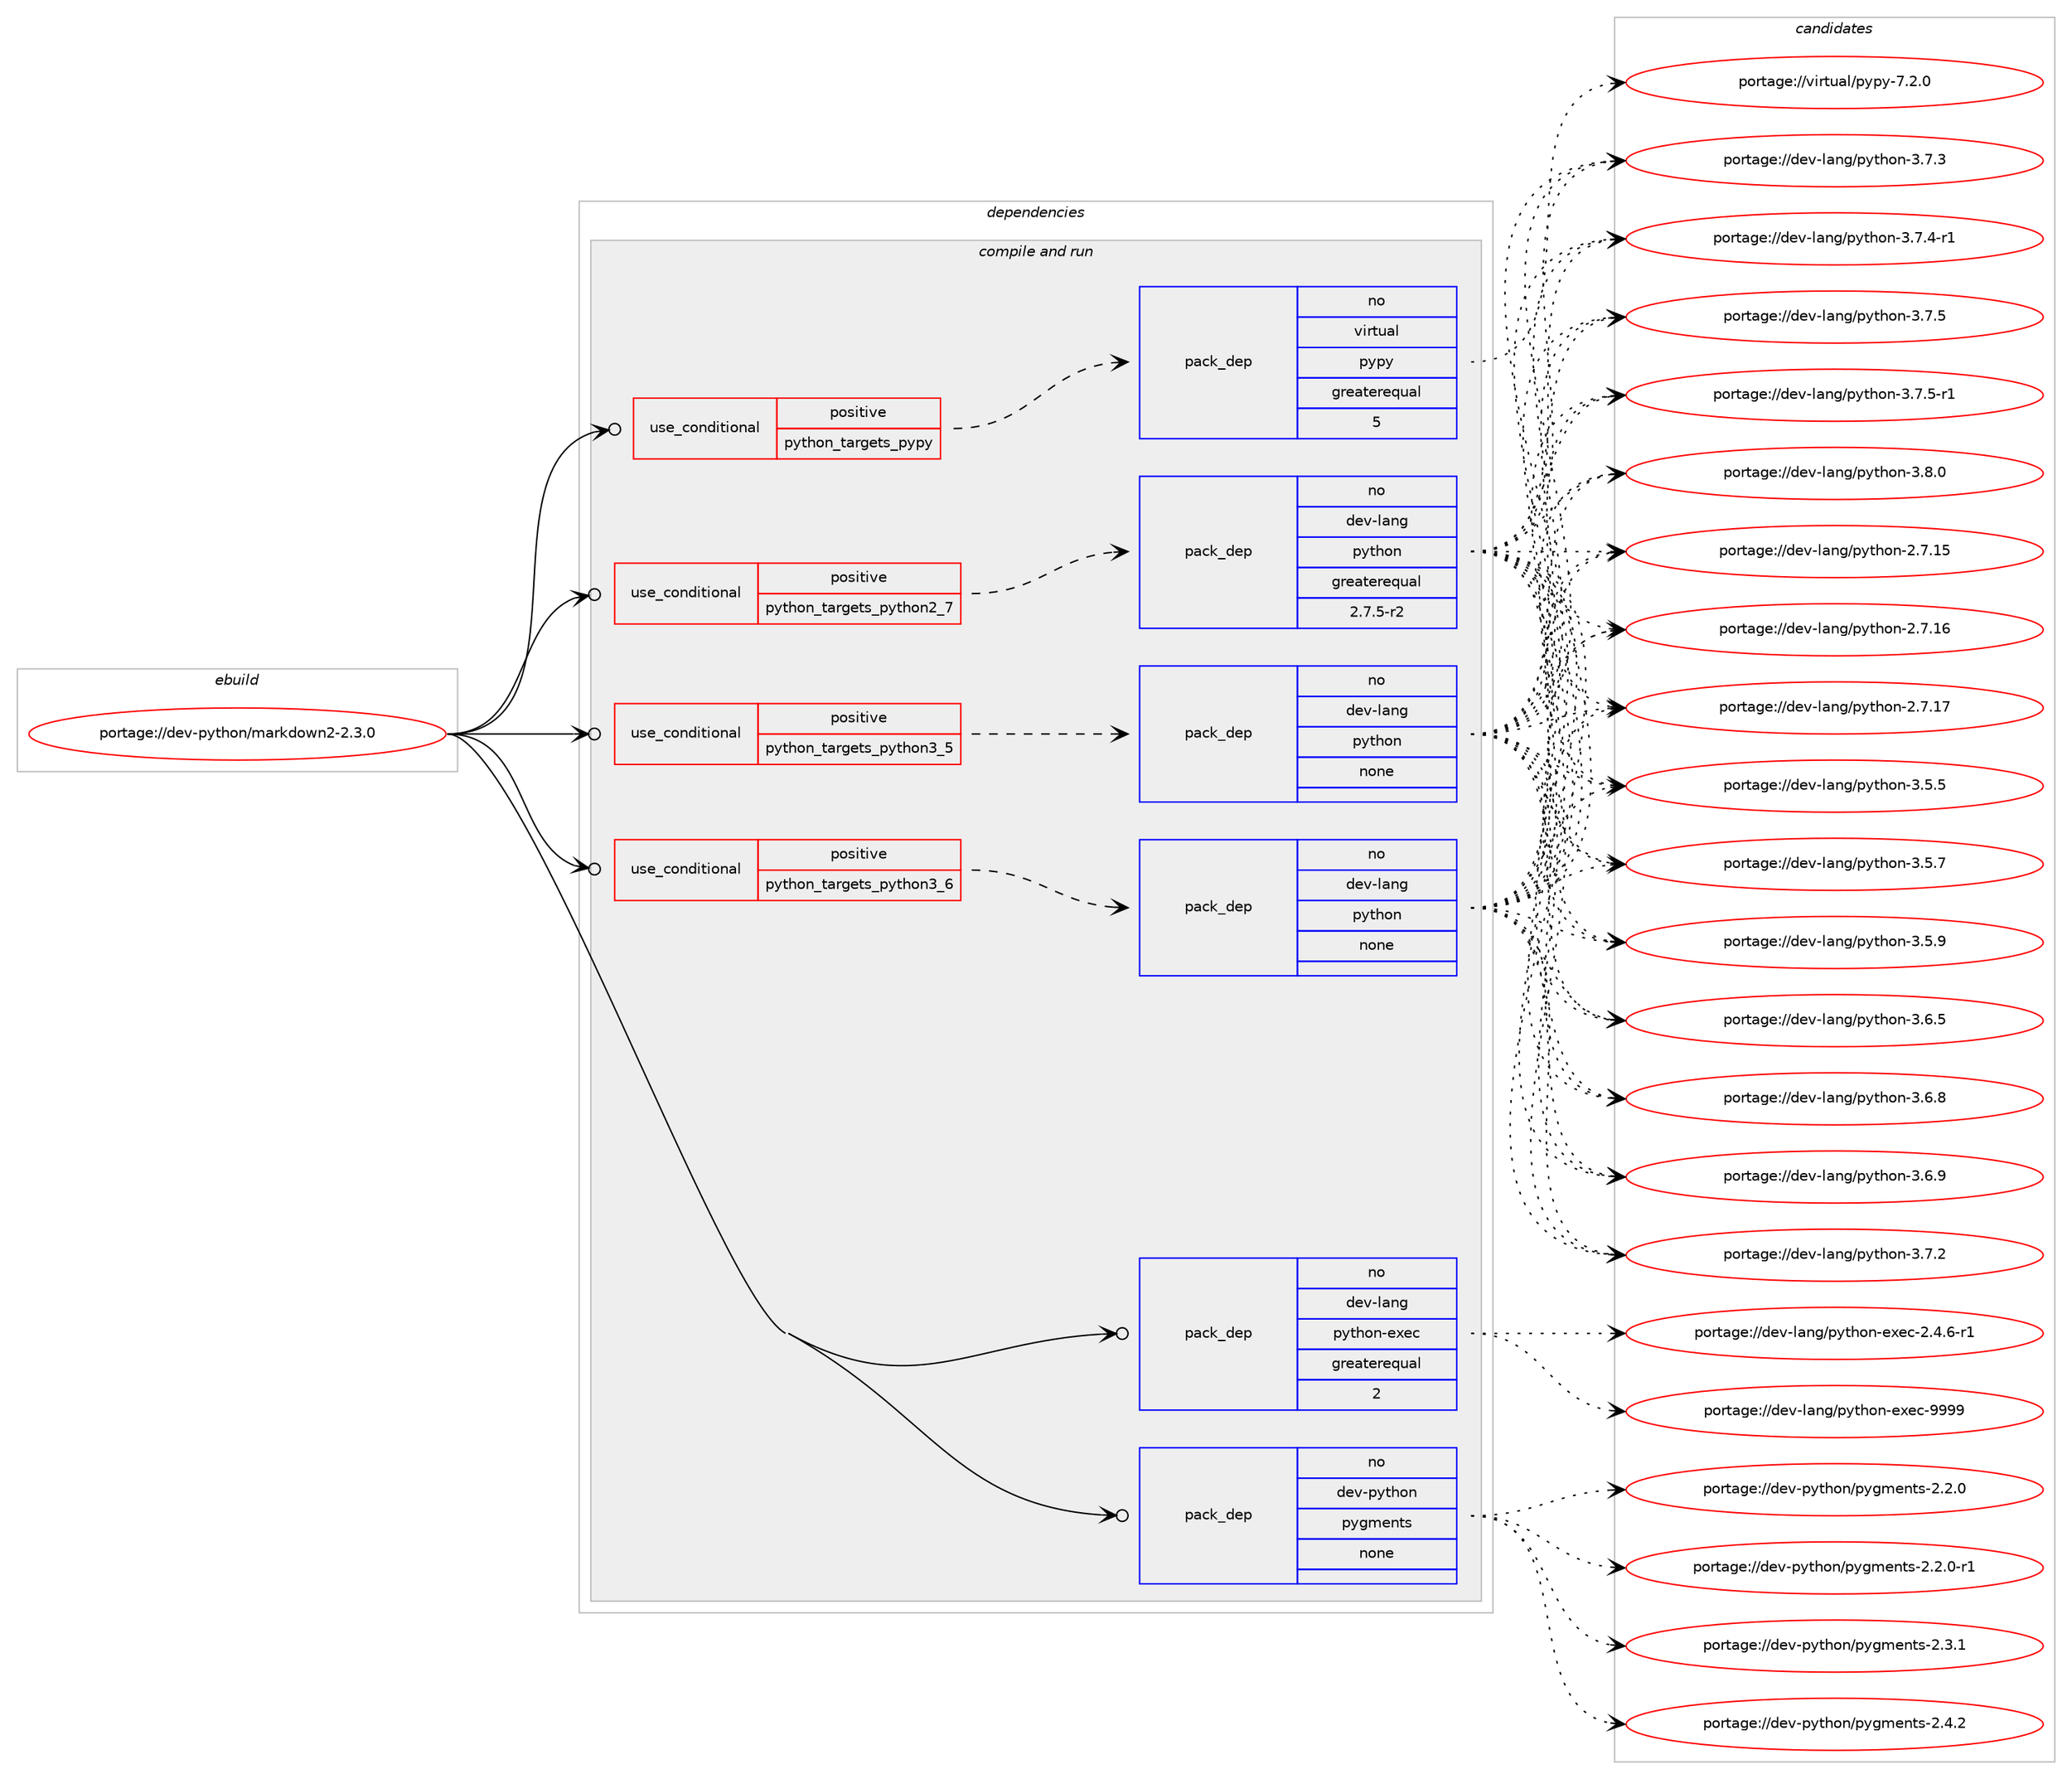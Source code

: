 digraph prolog {

# *************
# Graph options
# *************

newrank=true;
concentrate=true;
compound=true;
graph [rankdir=LR,fontname=Helvetica,fontsize=10,ranksep=1.5];#, ranksep=2.5, nodesep=0.2];
edge  [arrowhead=vee];
node  [fontname=Helvetica,fontsize=10];

# **********
# The ebuild
# **********

subgraph cluster_leftcol {
color=gray;
rank=same;
label=<<i>ebuild</i>>;
id [label="portage://dev-python/markdown2-2.3.0", color=red, width=4, href="../dev-python/markdown2-2.3.0.svg"];
}

# ****************
# The dependencies
# ****************

subgraph cluster_midcol {
color=gray;
label=<<i>dependencies</i>>;
subgraph cluster_compile {
fillcolor="#eeeeee";
style=filled;
label=<<i>compile</i>>;
}
subgraph cluster_compileandrun {
fillcolor="#eeeeee";
style=filled;
label=<<i>compile and run</i>>;
subgraph cond31584 {
dependency148850 [label=<<TABLE BORDER="0" CELLBORDER="1" CELLSPACING="0" CELLPADDING="4"><TR><TD ROWSPAN="3" CELLPADDING="10">use_conditional</TD></TR><TR><TD>positive</TD></TR><TR><TD>python_targets_pypy</TD></TR></TABLE>>, shape=none, color=red];
subgraph pack113941 {
dependency148851 [label=<<TABLE BORDER="0" CELLBORDER="1" CELLSPACING="0" CELLPADDING="4" WIDTH="220"><TR><TD ROWSPAN="6" CELLPADDING="30">pack_dep</TD></TR><TR><TD WIDTH="110">no</TD></TR><TR><TD>virtual</TD></TR><TR><TD>pypy</TD></TR><TR><TD>greaterequal</TD></TR><TR><TD>5</TD></TR></TABLE>>, shape=none, color=blue];
}
dependency148850:e -> dependency148851:w [weight=20,style="dashed",arrowhead="vee"];
}
id:e -> dependency148850:w [weight=20,style="solid",arrowhead="odotvee"];
subgraph cond31585 {
dependency148852 [label=<<TABLE BORDER="0" CELLBORDER="1" CELLSPACING="0" CELLPADDING="4"><TR><TD ROWSPAN="3" CELLPADDING="10">use_conditional</TD></TR><TR><TD>positive</TD></TR><TR><TD>python_targets_python2_7</TD></TR></TABLE>>, shape=none, color=red];
subgraph pack113942 {
dependency148853 [label=<<TABLE BORDER="0" CELLBORDER="1" CELLSPACING="0" CELLPADDING="4" WIDTH="220"><TR><TD ROWSPAN="6" CELLPADDING="30">pack_dep</TD></TR><TR><TD WIDTH="110">no</TD></TR><TR><TD>dev-lang</TD></TR><TR><TD>python</TD></TR><TR><TD>greaterequal</TD></TR><TR><TD>2.7.5-r2</TD></TR></TABLE>>, shape=none, color=blue];
}
dependency148852:e -> dependency148853:w [weight=20,style="dashed",arrowhead="vee"];
}
id:e -> dependency148852:w [weight=20,style="solid",arrowhead="odotvee"];
subgraph cond31586 {
dependency148854 [label=<<TABLE BORDER="0" CELLBORDER="1" CELLSPACING="0" CELLPADDING="4"><TR><TD ROWSPAN="3" CELLPADDING="10">use_conditional</TD></TR><TR><TD>positive</TD></TR><TR><TD>python_targets_python3_5</TD></TR></TABLE>>, shape=none, color=red];
subgraph pack113943 {
dependency148855 [label=<<TABLE BORDER="0" CELLBORDER="1" CELLSPACING="0" CELLPADDING="4" WIDTH="220"><TR><TD ROWSPAN="6" CELLPADDING="30">pack_dep</TD></TR><TR><TD WIDTH="110">no</TD></TR><TR><TD>dev-lang</TD></TR><TR><TD>python</TD></TR><TR><TD>none</TD></TR><TR><TD></TD></TR></TABLE>>, shape=none, color=blue];
}
dependency148854:e -> dependency148855:w [weight=20,style="dashed",arrowhead="vee"];
}
id:e -> dependency148854:w [weight=20,style="solid",arrowhead="odotvee"];
subgraph cond31587 {
dependency148856 [label=<<TABLE BORDER="0" CELLBORDER="1" CELLSPACING="0" CELLPADDING="4"><TR><TD ROWSPAN="3" CELLPADDING="10">use_conditional</TD></TR><TR><TD>positive</TD></TR><TR><TD>python_targets_python3_6</TD></TR></TABLE>>, shape=none, color=red];
subgraph pack113944 {
dependency148857 [label=<<TABLE BORDER="0" CELLBORDER="1" CELLSPACING="0" CELLPADDING="4" WIDTH="220"><TR><TD ROWSPAN="6" CELLPADDING="30">pack_dep</TD></TR><TR><TD WIDTH="110">no</TD></TR><TR><TD>dev-lang</TD></TR><TR><TD>python</TD></TR><TR><TD>none</TD></TR><TR><TD></TD></TR></TABLE>>, shape=none, color=blue];
}
dependency148856:e -> dependency148857:w [weight=20,style="dashed",arrowhead="vee"];
}
id:e -> dependency148856:w [weight=20,style="solid",arrowhead="odotvee"];
subgraph pack113945 {
dependency148858 [label=<<TABLE BORDER="0" CELLBORDER="1" CELLSPACING="0" CELLPADDING="4" WIDTH="220"><TR><TD ROWSPAN="6" CELLPADDING="30">pack_dep</TD></TR><TR><TD WIDTH="110">no</TD></TR><TR><TD>dev-lang</TD></TR><TR><TD>python-exec</TD></TR><TR><TD>greaterequal</TD></TR><TR><TD>2</TD></TR></TABLE>>, shape=none, color=blue];
}
id:e -> dependency148858:w [weight=20,style="solid",arrowhead="odotvee"];
subgraph pack113946 {
dependency148859 [label=<<TABLE BORDER="0" CELLBORDER="1" CELLSPACING="0" CELLPADDING="4" WIDTH="220"><TR><TD ROWSPAN="6" CELLPADDING="30">pack_dep</TD></TR><TR><TD WIDTH="110">no</TD></TR><TR><TD>dev-python</TD></TR><TR><TD>pygments</TD></TR><TR><TD>none</TD></TR><TR><TD></TD></TR></TABLE>>, shape=none, color=blue];
}
id:e -> dependency148859:w [weight=20,style="solid",arrowhead="odotvee"];
}
subgraph cluster_run {
fillcolor="#eeeeee";
style=filled;
label=<<i>run</i>>;
}
}

# **************
# The candidates
# **************

subgraph cluster_choices {
rank=same;
color=gray;
label=<<i>candidates</i>>;

subgraph choice113941 {
color=black;
nodesep=1;
choiceportage1181051141161179710847112121112121455546504648 [label="portage://virtual/pypy-7.2.0", color=red, width=4,href="../virtual/pypy-7.2.0.svg"];
dependency148851:e -> choiceportage1181051141161179710847112121112121455546504648:w [style=dotted,weight="100"];
}
subgraph choice113942 {
color=black;
nodesep=1;
choiceportage10010111845108971101034711212111610411111045504655464953 [label="portage://dev-lang/python-2.7.15", color=red, width=4,href="../dev-lang/python-2.7.15.svg"];
choiceportage10010111845108971101034711212111610411111045504655464954 [label="portage://dev-lang/python-2.7.16", color=red, width=4,href="../dev-lang/python-2.7.16.svg"];
choiceportage10010111845108971101034711212111610411111045504655464955 [label="portage://dev-lang/python-2.7.17", color=red, width=4,href="../dev-lang/python-2.7.17.svg"];
choiceportage100101118451089711010347112121116104111110455146534653 [label="portage://dev-lang/python-3.5.5", color=red, width=4,href="../dev-lang/python-3.5.5.svg"];
choiceportage100101118451089711010347112121116104111110455146534655 [label="portage://dev-lang/python-3.5.7", color=red, width=4,href="../dev-lang/python-3.5.7.svg"];
choiceportage100101118451089711010347112121116104111110455146534657 [label="portage://dev-lang/python-3.5.9", color=red, width=4,href="../dev-lang/python-3.5.9.svg"];
choiceportage100101118451089711010347112121116104111110455146544653 [label="portage://dev-lang/python-3.6.5", color=red, width=4,href="../dev-lang/python-3.6.5.svg"];
choiceportage100101118451089711010347112121116104111110455146544656 [label="portage://dev-lang/python-3.6.8", color=red, width=4,href="../dev-lang/python-3.6.8.svg"];
choiceportage100101118451089711010347112121116104111110455146544657 [label="portage://dev-lang/python-3.6.9", color=red, width=4,href="../dev-lang/python-3.6.9.svg"];
choiceportage100101118451089711010347112121116104111110455146554650 [label="portage://dev-lang/python-3.7.2", color=red, width=4,href="../dev-lang/python-3.7.2.svg"];
choiceportage100101118451089711010347112121116104111110455146554651 [label="portage://dev-lang/python-3.7.3", color=red, width=4,href="../dev-lang/python-3.7.3.svg"];
choiceportage1001011184510897110103471121211161041111104551465546524511449 [label="portage://dev-lang/python-3.7.4-r1", color=red, width=4,href="../dev-lang/python-3.7.4-r1.svg"];
choiceportage100101118451089711010347112121116104111110455146554653 [label="portage://dev-lang/python-3.7.5", color=red, width=4,href="../dev-lang/python-3.7.5.svg"];
choiceportage1001011184510897110103471121211161041111104551465546534511449 [label="portage://dev-lang/python-3.7.5-r1", color=red, width=4,href="../dev-lang/python-3.7.5-r1.svg"];
choiceportage100101118451089711010347112121116104111110455146564648 [label="portage://dev-lang/python-3.8.0", color=red, width=4,href="../dev-lang/python-3.8.0.svg"];
dependency148853:e -> choiceportage10010111845108971101034711212111610411111045504655464953:w [style=dotted,weight="100"];
dependency148853:e -> choiceportage10010111845108971101034711212111610411111045504655464954:w [style=dotted,weight="100"];
dependency148853:e -> choiceportage10010111845108971101034711212111610411111045504655464955:w [style=dotted,weight="100"];
dependency148853:e -> choiceportage100101118451089711010347112121116104111110455146534653:w [style=dotted,weight="100"];
dependency148853:e -> choiceportage100101118451089711010347112121116104111110455146534655:w [style=dotted,weight="100"];
dependency148853:e -> choiceportage100101118451089711010347112121116104111110455146534657:w [style=dotted,weight="100"];
dependency148853:e -> choiceportage100101118451089711010347112121116104111110455146544653:w [style=dotted,weight="100"];
dependency148853:e -> choiceportage100101118451089711010347112121116104111110455146544656:w [style=dotted,weight="100"];
dependency148853:e -> choiceportage100101118451089711010347112121116104111110455146544657:w [style=dotted,weight="100"];
dependency148853:e -> choiceportage100101118451089711010347112121116104111110455146554650:w [style=dotted,weight="100"];
dependency148853:e -> choiceportage100101118451089711010347112121116104111110455146554651:w [style=dotted,weight="100"];
dependency148853:e -> choiceportage1001011184510897110103471121211161041111104551465546524511449:w [style=dotted,weight="100"];
dependency148853:e -> choiceportage100101118451089711010347112121116104111110455146554653:w [style=dotted,weight="100"];
dependency148853:e -> choiceportage1001011184510897110103471121211161041111104551465546534511449:w [style=dotted,weight="100"];
dependency148853:e -> choiceportage100101118451089711010347112121116104111110455146564648:w [style=dotted,weight="100"];
}
subgraph choice113943 {
color=black;
nodesep=1;
choiceportage10010111845108971101034711212111610411111045504655464953 [label="portage://dev-lang/python-2.7.15", color=red, width=4,href="../dev-lang/python-2.7.15.svg"];
choiceportage10010111845108971101034711212111610411111045504655464954 [label="portage://dev-lang/python-2.7.16", color=red, width=4,href="../dev-lang/python-2.7.16.svg"];
choiceportage10010111845108971101034711212111610411111045504655464955 [label="portage://dev-lang/python-2.7.17", color=red, width=4,href="../dev-lang/python-2.7.17.svg"];
choiceportage100101118451089711010347112121116104111110455146534653 [label="portage://dev-lang/python-3.5.5", color=red, width=4,href="../dev-lang/python-3.5.5.svg"];
choiceportage100101118451089711010347112121116104111110455146534655 [label="portage://dev-lang/python-3.5.7", color=red, width=4,href="../dev-lang/python-3.5.7.svg"];
choiceportage100101118451089711010347112121116104111110455146534657 [label="portage://dev-lang/python-3.5.9", color=red, width=4,href="../dev-lang/python-3.5.9.svg"];
choiceportage100101118451089711010347112121116104111110455146544653 [label="portage://dev-lang/python-3.6.5", color=red, width=4,href="../dev-lang/python-3.6.5.svg"];
choiceportage100101118451089711010347112121116104111110455146544656 [label="portage://dev-lang/python-3.6.8", color=red, width=4,href="../dev-lang/python-3.6.8.svg"];
choiceportage100101118451089711010347112121116104111110455146544657 [label="portage://dev-lang/python-3.6.9", color=red, width=4,href="../dev-lang/python-3.6.9.svg"];
choiceportage100101118451089711010347112121116104111110455146554650 [label="portage://dev-lang/python-3.7.2", color=red, width=4,href="../dev-lang/python-3.7.2.svg"];
choiceportage100101118451089711010347112121116104111110455146554651 [label="portage://dev-lang/python-3.7.3", color=red, width=4,href="../dev-lang/python-3.7.3.svg"];
choiceportage1001011184510897110103471121211161041111104551465546524511449 [label="portage://dev-lang/python-3.7.4-r1", color=red, width=4,href="../dev-lang/python-3.7.4-r1.svg"];
choiceportage100101118451089711010347112121116104111110455146554653 [label="portage://dev-lang/python-3.7.5", color=red, width=4,href="../dev-lang/python-3.7.5.svg"];
choiceportage1001011184510897110103471121211161041111104551465546534511449 [label="portage://dev-lang/python-3.7.5-r1", color=red, width=4,href="../dev-lang/python-3.7.5-r1.svg"];
choiceportage100101118451089711010347112121116104111110455146564648 [label="portage://dev-lang/python-3.8.0", color=red, width=4,href="../dev-lang/python-3.8.0.svg"];
dependency148855:e -> choiceportage10010111845108971101034711212111610411111045504655464953:w [style=dotted,weight="100"];
dependency148855:e -> choiceportage10010111845108971101034711212111610411111045504655464954:w [style=dotted,weight="100"];
dependency148855:e -> choiceportage10010111845108971101034711212111610411111045504655464955:w [style=dotted,weight="100"];
dependency148855:e -> choiceportage100101118451089711010347112121116104111110455146534653:w [style=dotted,weight="100"];
dependency148855:e -> choiceportage100101118451089711010347112121116104111110455146534655:w [style=dotted,weight="100"];
dependency148855:e -> choiceportage100101118451089711010347112121116104111110455146534657:w [style=dotted,weight="100"];
dependency148855:e -> choiceportage100101118451089711010347112121116104111110455146544653:w [style=dotted,weight="100"];
dependency148855:e -> choiceportage100101118451089711010347112121116104111110455146544656:w [style=dotted,weight="100"];
dependency148855:e -> choiceportage100101118451089711010347112121116104111110455146544657:w [style=dotted,weight="100"];
dependency148855:e -> choiceportage100101118451089711010347112121116104111110455146554650:w [style=dotted,weight="100"];
dependency148855:e -> choiceportage100101118451089711010347112121116104111110455146554651:w [style=dotted,weight="100"];
dependency148855:e -> choiceportage1001011184510897110103471121211161041111104551465546524511449:w [style=dotted,weight="100"];
dependency148855:e -> choiceportage100101118451089711010347112121116104111110455146554653:w [style=dotted,weight="100"];
dependency148855:e -> choiceportage1001011184510897110103471121211161041111104551465546534511449:w [style=dotted,weight="100"];
dependency148855:e -> choiceportage100101118451089711010347112121116104111110455146564648:w [style=dotted,weight="100"];
}
subgraph choice113944 {
color=black;
nodesep=1;
choiceportage10010111845108971101034711212111610411111045504655464953 [label="portage://dev-lang/python-2.7.15", color=red, width=4,href="../dev-lang/python-2.7.15.svg"];
choiceportage10010111845108971101034711212111610411111045504655464954 [label="portage://dev-lang/python-2.7.16", color=red, width=4,href="../dev-lang/python-2.7.16.svg"];
choiceportage10010111845108971101034711212111610411111045504655464955 [label="portage://dev-lang/python-2.7.17", color=red, width=4,href="../dev-lang/python-2.7.17.svg"];
choiceportage100101118451089711010347112121116104111110455146534653 [label="portage://dev-lang/python-3.5.5", color=red, width=4,href="../dev-lang/python-3.5.5.svg"];
choiceportage100101118451089711010347112121116104111110455146534655 [label="portage://dev-lang/python-3.5.7", color=red, width=4,href="../dev-lang/python-3.5.7.svg"];
choiceportage100101118451089711010347112121116104111110455146534657 [label="portage://dev-lang/python-3.5.9", color=red, width=4,href="../dev-lang/python-3.5.9.svg"];
choiceportage100101118451089711010347112121116104111110455146544653 [label="portage://dev-lang/python-3.6.5", color=red, width=4,href="../dev-lang/python-3.6.5.svg"];
choiceportage100101118451089711010347112121116104111110455146544656 [label="portage://dev-lang/python-3.6.8", color=red, width=4,href="../dev-lang/python-3.6.8.svg"];
choiceportage100101118451089711010347112121116104111110455146544657 [label="portage://dev-lang/python-3.6.9", color=red, width=4,href="../dev-lang/python-3.6.9.svg"];
choiceportage100101118451089711010347112121116104111110455146554650 [label="portage://dev-lang/python-3.7.2", color=red, width=4,href="../dev-lang/python-3.7.2.svg"];
choiceportage100101118451089711010347112121116104111110455146554651 [label="portage://dev-lang/python-3.7.3", color=red, width=4,href="../dev-lang/python-3.7.3.svg"];
choiceportage1001011184510897110103471121211161041111104551465546524511449 [label="portage://dev-lang/python-3.7.4-r1", color=red, width=4,href="../dev-lang/python-3.7.4-r1.svg"];
choiceportage100101118451089711010347112121116104111110455146554653 [label="portage://dev-lang/python-3.7.5", color=red, width=4,href="../dev-lang/python-3.7.5.svg"];
choiceportage1001011184510897110103471121211161041111104551465546534511449 [label="portage://dev-lang/python-3.7.5-r1", color=red, width=4,href="../dev-lang/python-3.7.5-r1.svg"];
choiceportage100101118451089711010347112121116104111110455146564648 [label="portage://dev-lang/python-3.8.0", color=red, width=4,href="../dev-lang/python-3.8.0.svg"];
dependency148857:e -> choiceportage10010111845108971101034711212111610411111045504655464953:w [style=dotted,weight="100"];
dependency148857:e -> choiceportage10010111845108971101034711212111610411111045504655464954:w [style=dotted,weight="100"];
dependency148857:e -> choiceportage10010111845108971101034711212111610411111045504655464955:w [style=dotted,weight="100"];
dependency148857:e -> choiceportage100101118451089711010347112121116104111110455146534653:w [style=dotted,weight="100"];
dependency148857:e -> choiceportage100101118451089711010347112121116104111110455146534655:w [style=dotted,weight="100"];
dependency148857:e -> choiceportage100101118451089711010347112121116104111110455146534657:w [style=dotted,weight="100"];
dependency148857:e -> choiceportage100101118451089711010347112121116104111110455146544653:w [style=dotted,weight="100"];
dependency148857:e -> choiceportage100101118451089711010347112121116104111110455146544656:w [style=dotted,weight="100"];
dependency148857:e -> choiceportage100101118451089711010347112121116104111110455146544657:w [style=dotted,weight="100"];
dependency148857:e -> choiceportage100101118451089711010347112121116104111110455146554650:w [style=dotted,weight="100"];
dependency148857:e -> choiceportage100101118451089711010347112121116104111110455146554651:w [style=dotted,weight="100"];
dependency148857:e -> choiceportage1001011184510897110103471121211161041111104551465546524511449:w [style=dotted,weight="100"];
dependency148857:e -> choiceportage100101118451089711010347112121116104111110455146554653:w [style=dotted,weight="100"];
dependency148857:e -> choiceportage1001011184510897110103471121211161041111104551465546534511449:w [style=dotted,weight="100"];
dependency148857:e -> choiceportage100101118451089711010347112121116104111110455146564648:w [style=dotted,weight="100"];
}
subgraph choice113945 {
color=black;
nodesep=1;
choiceportage10010111845108971101034711212111610411111045101120101994550465246544511449 [label="portage://dev-lang/python-exec-2.4.6-r1", color=red, width=4,href="../dev-lang/python-exec-2.4.6-r1.svg"];
choiceportage10010111845108971101034711212111610411111045101120101994557575757 [label="portage://dev-lang/python-exec-9999", color=red, width=4,href="../dev-lang/python-exec-9999.svg"];
dependency148858:e -> choiceportage10010111845108971101034711212111610411111045101120101994550465246544511449:w [style=dotted,weight="100"];
dependency148858:e -> choiceportage10010111845108971101034711212111610411111045101120101994557575757:w [style=dotted,weight="100"];
}
subgraph choice113946 {
color=black;
nodesep=1;
choiceportage1001011184511212111610411111047112121103109101110116115455046504648 [label="portage://dev-python/pygments-2.2.0", color=red, width=4,href="../dev-python/pygments-2.2.0.svg"];
choiceportage10010111845112121116104111110471121211031091011101161154550465046484511449 [label="portage://dev-python/pygments-2.2.0-r1", color=red, width=4,href="../dev-python/pygments-2.2.0-r1.svg"];
choiceportage1001011184511212111610411111047112121103109101110116115455046514649 [label="portage://dev-python/pygments-2.3.1", color=red, width=4,href="../dev-python/pygments-2.3.1.svg"];
choiceportage1001011184511212111610411111047112121103109101110116115455046524650 [label="portage://dev-python/pygments-2.4.2", color=red, width=4,href="../dev-python/pygments-2.4.2.svg"];
dependency148859:e -> choiceportage1001011184511212111610411111047112121103109101110116115455046504648:w [style=dotted,weight="100"];
dependency148859:e -> choiceportage10010111845112121116104111110471121211031091011101161154550465046484511449:w [style=dotted,weight="100"];
dependency148859:e -> choiceportage1001011184511212111610411111047112121103109101110116115455046514649:w [style=dotted,weight="100"];
dependency148859:e -> choiceportage1001011184511212111610411111047112121103109101110116115455046524650:w [style=dotted,weight="100"];
}
}

}

